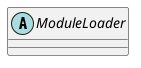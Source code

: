 /'
 '  UML include file for ModuleLoader class (deprecated)
 '/

@startuml
abstract class ModuleLoader {
!ifdef SHOW_CONTENT
    +string base_path
    --creation--
    +ModuleLoader (string path)
    ----
    +override void constructed ()
    +void load_modules ()
    +void load_modules_sync (Cancellable? cancellable = null)
    #{abstract}abstract bool load_module_from_file (File file)
    #{abstract}abstract bool load_module_from_info (PluginInformation info)
!endif
}
@enduml
